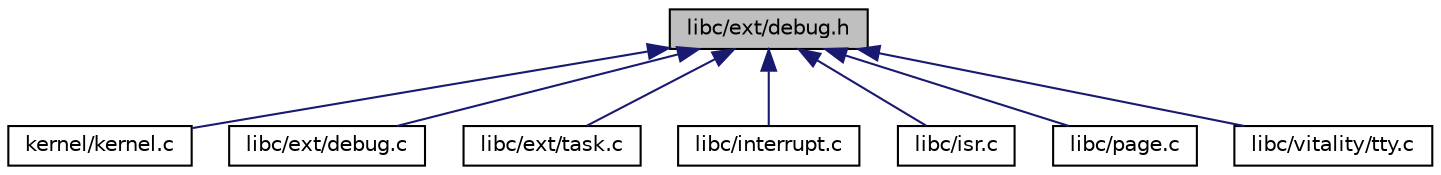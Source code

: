digraph "libc/ext/debug.h"
{
  edge [fontname="Helvetica",fontsize="10",labelfontname="Helvetica",labelfontsize="10"];
  node [fontname="Helvetica",fontsize="10",shape=record];
  Node3 [label="libc/ext/debug.h",height=0.2,width=0.4,color="black", fillcolor="grey75", style="filled", fontcolor="black"];
  Node3 -> Node4 [dir="back",color="midnightblue",fontsize="10",style="solid",fontname="Helvetica"];
  Node4 [label="kernel/kernel.c",height=0.2,width=0.4,color="black", fillcolor="white", style="filled",URL="$a00020.html"];
  Node3 -> Node5 [dir="back",color="midnightblue",fontsize="10",style="solid",fontname="Helvetica"];
  Node5 [label="libc/ext/debug.c",height=0.2,width=0.4,color="black", fillcolor="white", style="filled",URL="$a00029.html"];
  Node3 -> Node6 [dir="back",color="midnightblue",fontsize="10",style="solid",fontname="Helvetica"];
  Node6 [label="libc/ext/task.c",height=0.2,width=0.4,color="black", fillcolor="white", style="filled",URL="$a00044.html"];
  Node3 -> Node7 [dir="back",color="midnightblue",fontsize="10",style="solid",fontname="Helvetica"];
  Node7 [label="libc/interrupt.c",height=0.2,width=0.4,color="black", fillcolor="white", style="filled",URL="$a00062.html"];
  Node3 -> Node8 [dir="back",color="midnightblue",fontsize="10",style="solid",fontname="Helvetica"];
  Node8 [label="libc/isr.c",height=0.2,width=0.4,color="black", fillcolor="white", style="filled",URL="$a00068.html"];
  Node3 -> Node9 [dir="back",color="midnightblue",fontsize="10",style="solid",fontname="Helvetica"];
  Node9 [label="libc/page.c",height=0.2,width=0.4,color="black", fillcolor="white", style="filled",URL="$a00074.html"];
  Node3 -> Node10 [dir="back",color="midnightblue",fontsize="10",style="solid",fontname="Helvetica"];
  Node10 [label="libc/vitality/tty.c",height=0.2,width=0.4,color="black", fillcolor="white", style="filled",URL="$a00107.html"];
}
